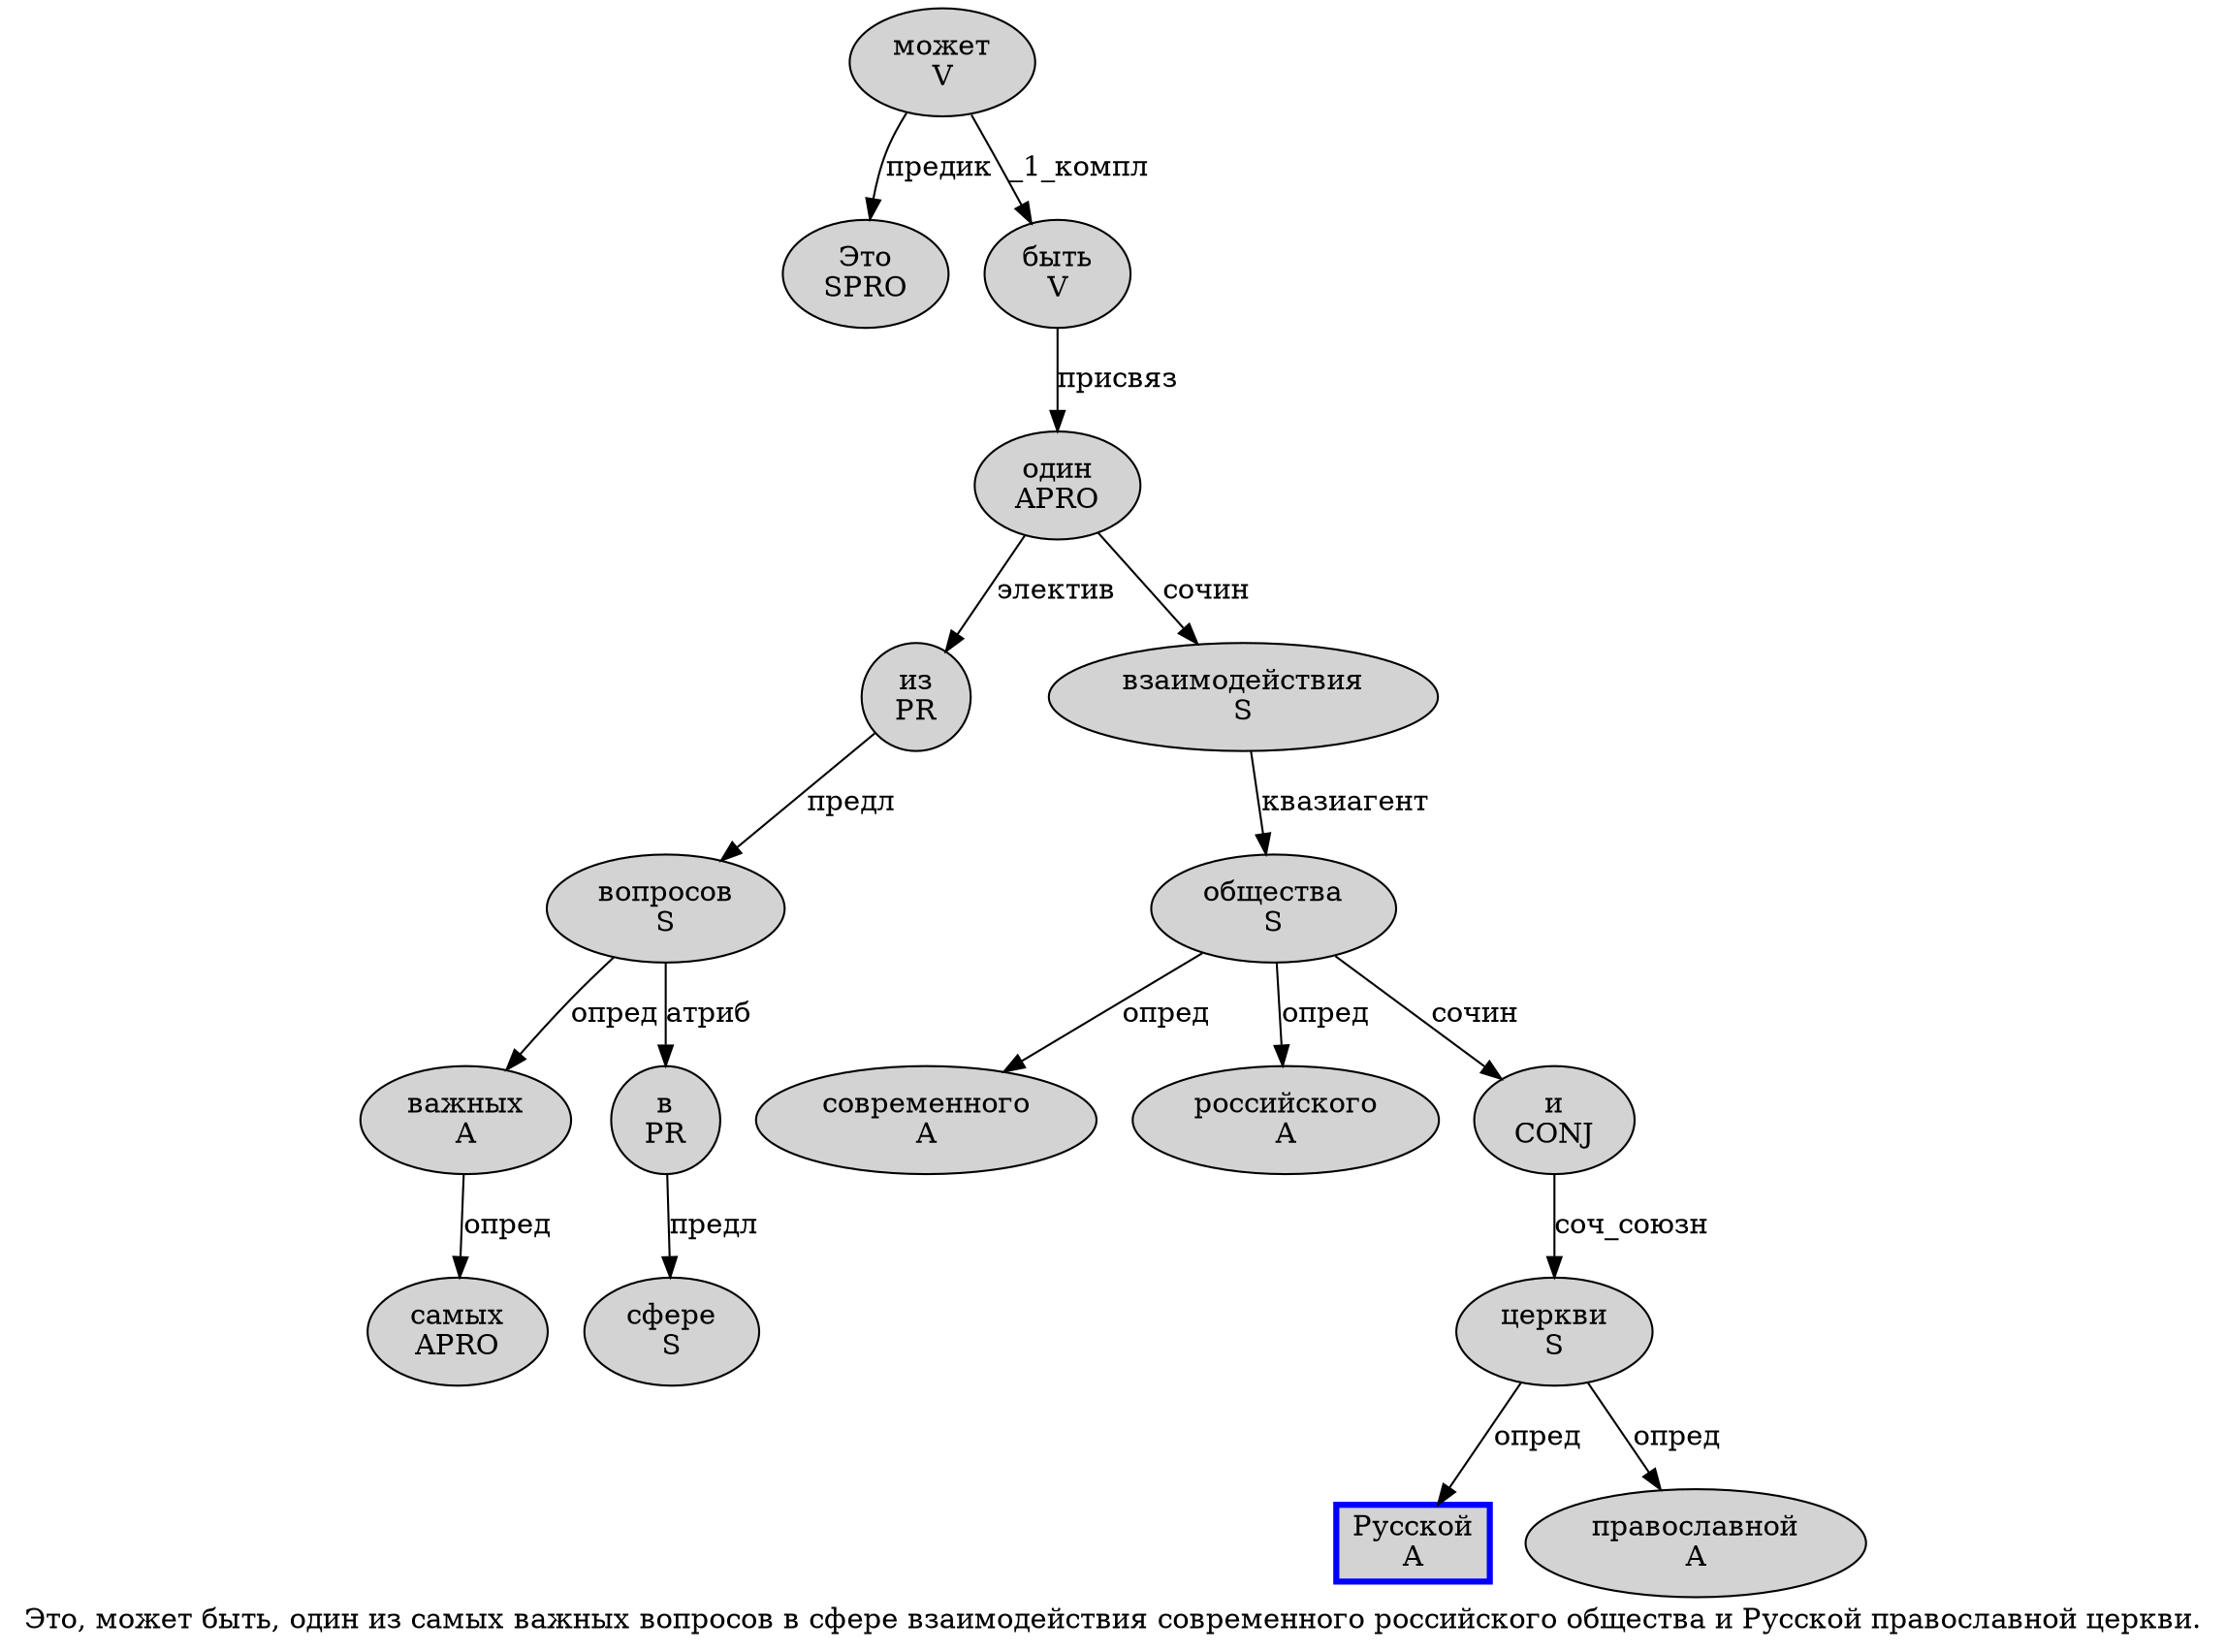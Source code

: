 digraph SENTENCE_161 {
	graph [label="Это, может быть, один из самых важных вопросов в сфере взаимодействия современного российского общества и Русской православной церкви."]
	node [style=filled]
		0 [label="Это
SPRO" color="" fillcolor=lightgray penwidth=1 shape=ellipse]
		2 [label="может
V" color="" fillcolor=lightgray penwidth=1 shape=ellipse]
		3 [label="быть
V" color="" fillcolor=lightgray penwidth=1 shape=ellipse]
		5 [label="один
APRO" color="" fillcolor=lightgray penwidth=1 shape=ellipse]
		6 [label="из
PR" color="" fillcolor=lightgray penwidth=1 shape=ellipse]
		7 [label="самых
APRO" color="" fillcolor=lightgray penwidth=1 shape=ellipse]
		8 [label="важных
A" color="" fillcolor=lightgray penwidth=1 shape=ellipse]
		9 [label="вопросов
S" color="" fillcolor=lightgray penwidth=1 shape=ellipse]
		10 [label="в
PR" color="" fillcolor=lightgray penwidth=1 shape=ellipse]
		11 [label="сфере
S" color="" fillcolor=lightgray penwidth=1 shape=ellipse]
		12 [label="взаимодействия
S" color="" fillcolor=lightgray penwidth=1 shape=ellipse]
		13 [label="современного
A" color="" fillcolor=lightgray penwidth=1 shape=ellipse]
		14 [label="российского
A" color="" fillcolor=lightgray penwidth=1 shape=ellipse]
		15 [label="общества
S" color="" fillcolor=lightgray penwidth=1 shape=ellipse]
		16 [label="и
CONJ" color="" fillcolor=lightgray penwidth=1 shape=ellipse]
		17 [label="Русской
A" color=blue fillcolor=lightgray penwidth=3 shape=box]
		18 [label="православной
A" color="" fillcolor=lightgray penwidth=1 shape=ellipse]
		19 [label="церкви
S" color="" fillcolor=lightgray penwidth=1 shape=ellipse]
			15 -> 13 [label="опред"]
			15 -> 14 [label="опред"]
			15 -> 16 [label="сочин"]
			2 -> 0 [label="предик"]
			2 -> 3 [label="_1_компл"]
			19 -> 17 [label="опред"]
			19 -> 18 [label="опред"]
			8 -> 7 [label="опред"]
			5 -> 6 [label="электив"]
			5 -> 12 [label="сочин"]
			12 -> 15 [label="квазиагент"]
			3 -> 5 [label="присвяз"]
			6 -> 9 [label="предл"]
			9 -> 8 [label="опред"]
			9 -> 10 [label="атриб"]
			16 -> 19 [label="соч_союзн"]
			10 -> 11 [label="предл"]
}